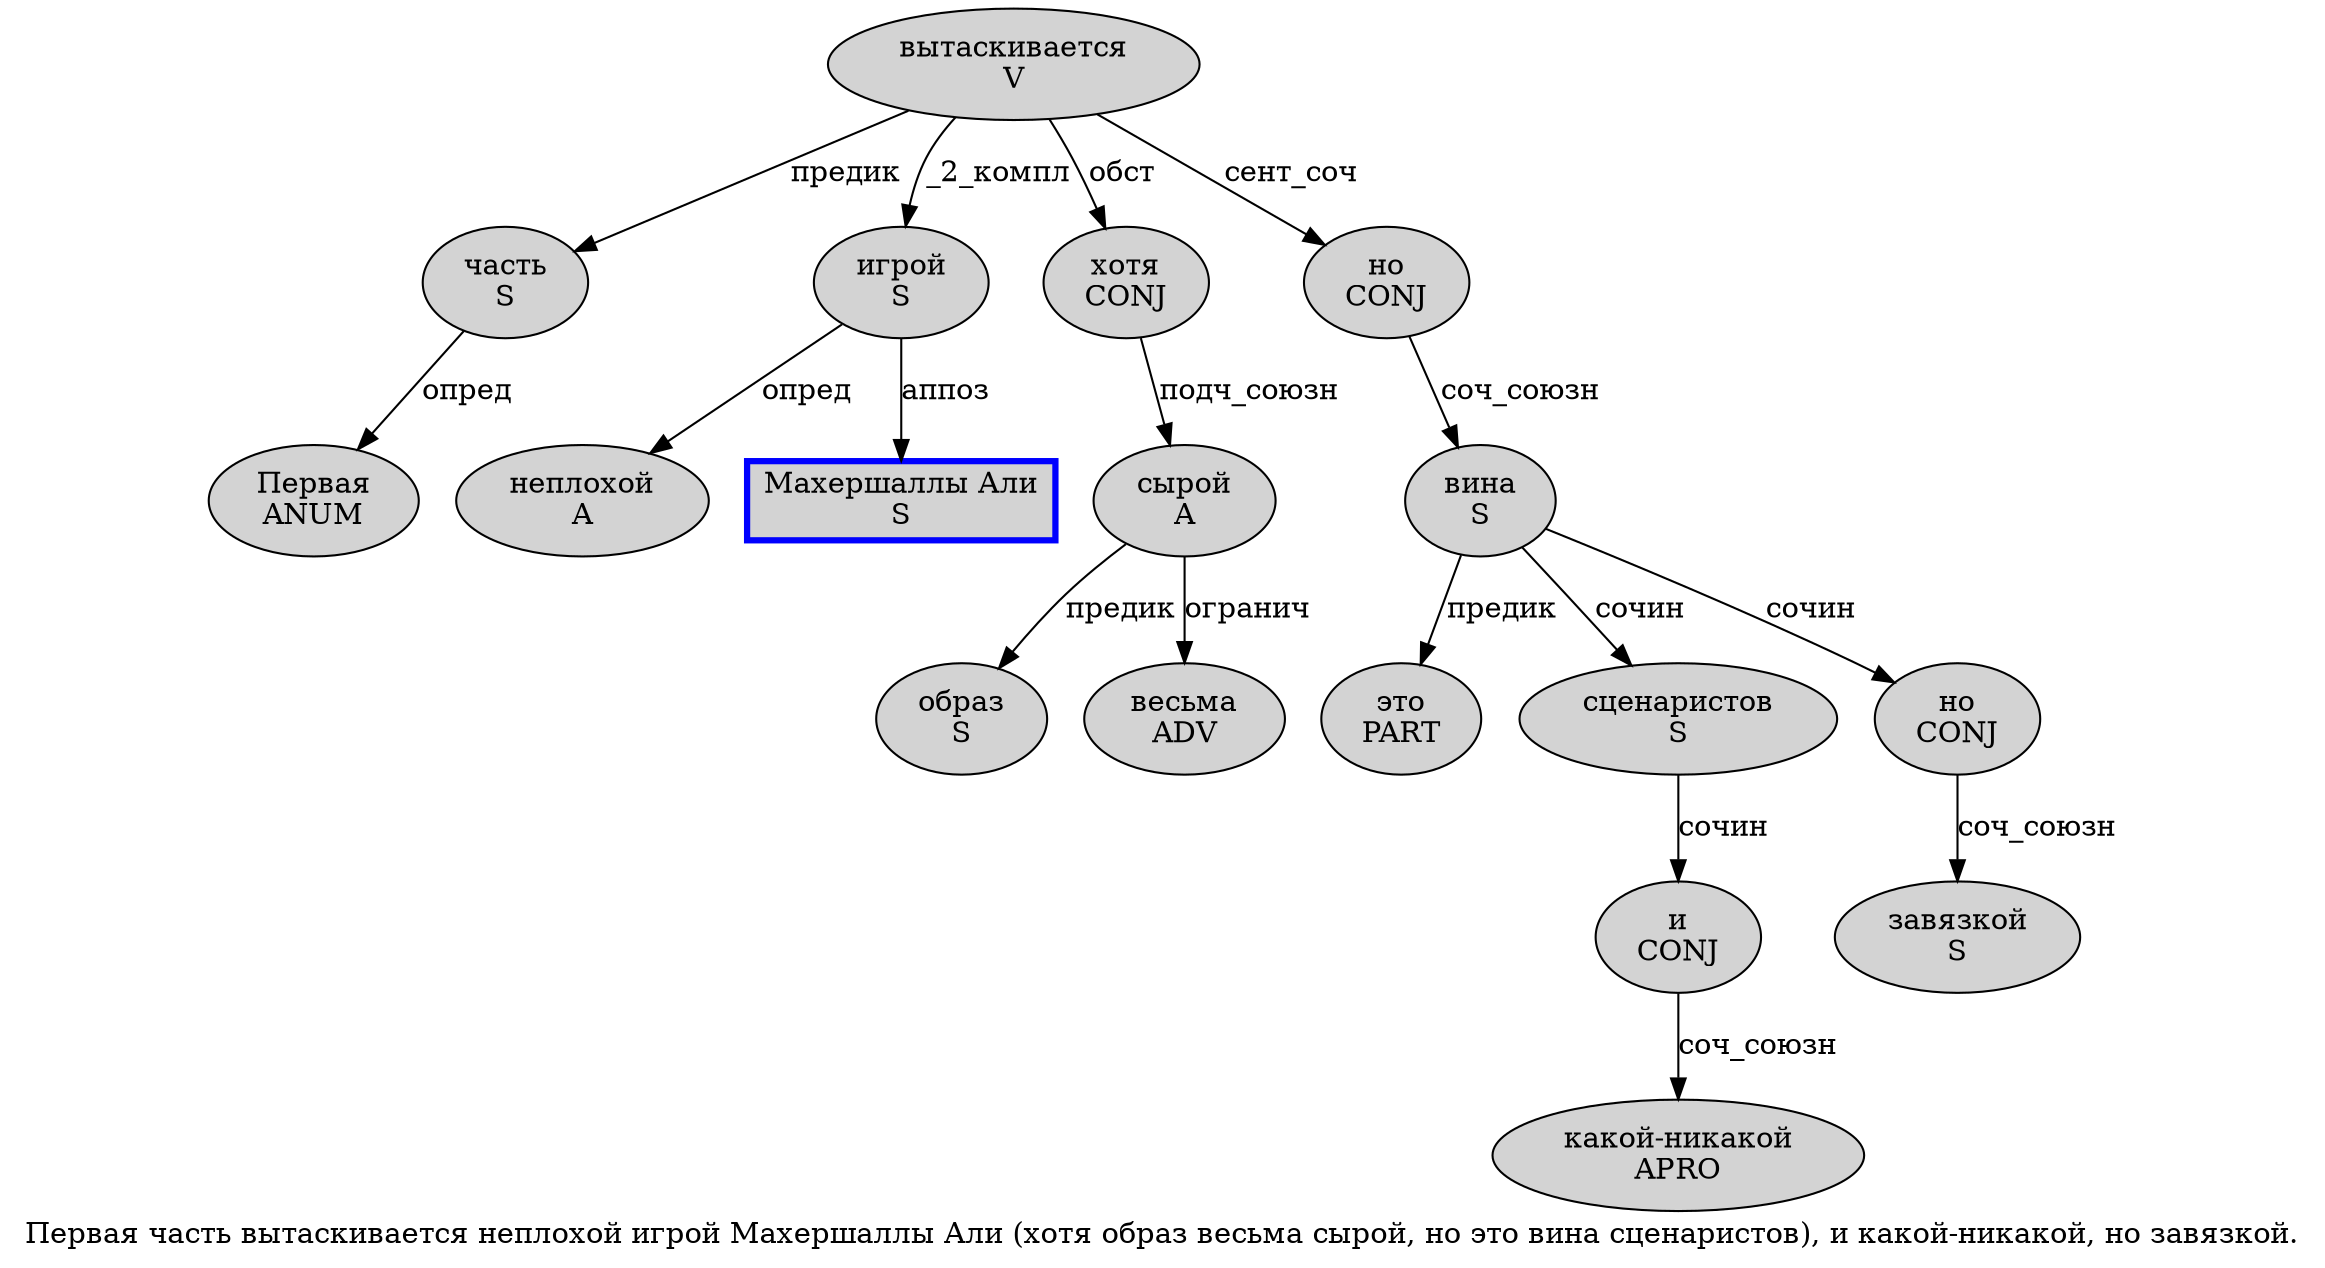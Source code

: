 digraph SENTENCE_4213 {
	graph [label="Первая часть вытаскивается неплохой игрой Махершаллы Али (хотя образ весьма сырой, но это вина сценаристов), и какой-никакой, но завязкой."]
	node [style=filled]
		0 [label="Первая
ANUM" color="" fillcolor=lightgray penwidth=1 shape=ellipse]
		1 [label="часть
S" color="" fillcolor=lightgray penwidth=1 shape=ellipse]
		2 [label="вытаскивается
V" color="" fillcolor=lightgray penwidth=1 shape=ellipse]
		3 [label="неплохой
A" color="" fillcolor=lightgray penwidth=1 shape=ellipse]
		4 [label="игрой
S" color="" fillcolor=lightgray penwidth=1 shape=ellipse]
		5 [label="Махершаллы Али
S" color=blue fillcolor=lightgray penwidth=3 shape=box]
		7 [label="хотя
CONJ" color="" fillcolor=lightgray penwidth=1 shape=ellipse]
		8 [label="образ
S" color="" fillcolor=lightgray penwidth=1 shape=ellipse]
		9 [label="весьма
ADV" color="" fillcolor=lightgray penwidth=1 shape=ellipse]
		10 [label="сырой
A" color="" fillcolor=lightgray penwidth=1 shape=ellipse]
		12 [label="но
CONJ" color="" fillcolor=lightgray penwidth=1 shape=ellipse]
		13 [label="это
PART" color="" fillcolor=lightgray penwidth=1 shape=ellipse]
		14 [label="вина
S" color="" fillcolor=lightgray penwidth=1 shape=ellipse]
		15 [label="сценаристов
S" color="" fillcolor=lightgray penwidth=1 shape=ellipse]
		18 [label="и
CONJ" color="" fillcolor=lightgray penwidth=1 shape=ellipse]
		19 [label="какой-никакой
APRO" color="" fillcolor=lightgray penwidth=1 shape=ellipse]
		21 [label="но
CONJ" color="" fillcolor=lightgray penwidth=1 shape=ellipse]
		22 [label="завязкой
S" color="" fillcolor=lightgray penwidth=1 shape=ellipse]
			15 -> 18 [label="сочин"]
			10 -> 8 [label="предик"]
			10 -> 9 [label="огранич"]
			1 -> 0 [label="опред"]
			7 -> 10 [label="подч_союзн"]
			18 -> 19 [label="соч_союзн"]
			4 -> 3 [label="опред"]
			4 -> 5 [label="аппоз"]
			21 -> 22 [label="соч_союзн"]
			2 -> 1 [label="предик"]
			2 -> 4 [label="_2_компл"]
			2 -> 7 [label="обст"]
			2 -> 12 [label="сент_соч"]
			14 -> 13 [label="предик"]
			14 -> 15 [label="сочин"]
			14 -> 21 [label="сочин"]
			12 -> 14 [label="соч_союзн"]
}